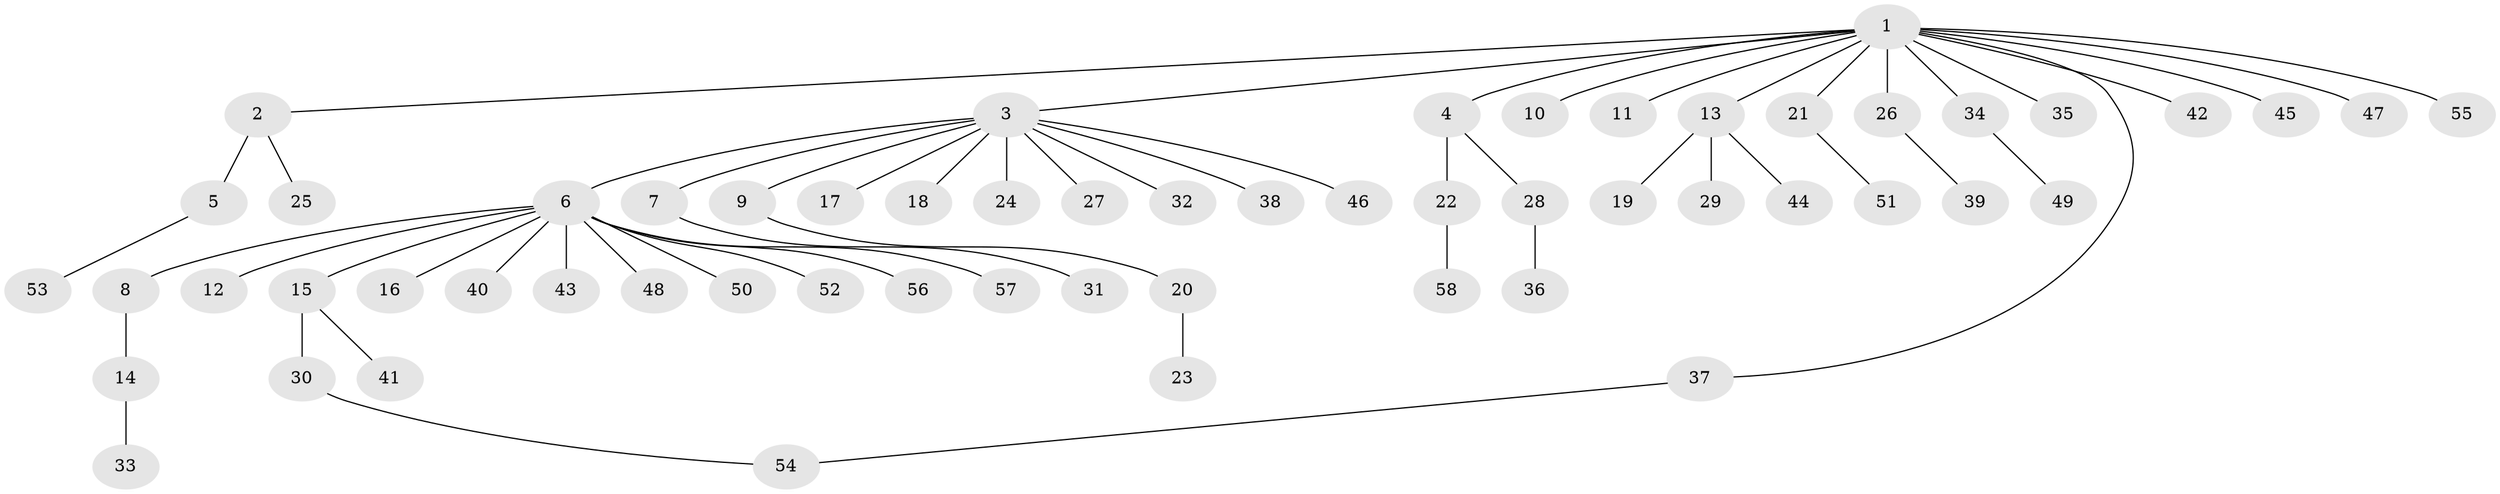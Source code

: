 // original degree distribution, {16: 0.011111111111111112, 5: 0.022222222222222223, 12: 0.011111111111111112, 4: 0.022222222222222223, 2: 0.15555555555555556, 13: 0.011111111111111112, 3: 0.13333333333333333, 1: 0.6333333333333333}
// Generated by graph-tools (version 1.1) at 2025/50/03/04/25 22:50:11]
// undirected, 58 vertices, 58 edges
graph export_dot {
  node [color=gray90,style=filled];
  1;
  2;
  3;
  4;
  5;
  6;
  7;
  8;
  9;
  10;
  11;
  12;
  13;
  14;
  15;
  16;
  17;
  18;
  19;
  20;
  21;
  22;
  23;
  24;
  25;
  26;
  27;
  28;
  29;
  30;
  31;
  32;
  33;
  34;
  35;
  36;
  37;
  38;
  39;
  40;
  41;
  42;
  43;
  44;
  45;
  46;
  47;
  48;
  49;
  50;
  51;
  52;
  53;
  54;
  55;
  56;
  57;
  58;
  1 -- 2 [weight=1.0];
  1 -- 3 [weight=1.0];
  1 -- 4 [weight=1.0];
  1 -- 10 [weight=1.0];
  1 -- 11 [weight=1.0];
  1 -- 13 [weight=1.0];
  1 -- 21 [weight=1.0];
  1 -- 26 [weight=1.0];
  1 -- 34 [weight=1.0];
  1 -- 35 [weight=1.0];
  1 -- 37 [weight=1.0];
  1 -- 42 [weight=1.0];
  1 -- 45 [weight=1.0];
  1 -- 47 [weight=1.0];
  1 -- 55 [weight=1.0];
  2 -- 5 [weight=2.0];
  2 -- 25 [weight=1.0];
  3 -- 6 [weight=1.0];
  3 -- 7 [weight=1.0];
  3 -- 9 [weight=1.0];
  3 -- 17 [weight=1.0];
  3 -- 18 [weight=1.0];
  3 -- 24 [weight=1.0];
  3 -- 27 [weight=1.0];
  3 -- 32 [weight=1.0];
  3 -- 38 [weight=1.0];
  3 -- 46 [weight=1.0];
  4 -- 22 [weight=1.0];
  4 -- 28 [weight=1.0];
  5 -- 53 [weight=1.0];
  6 -- 8 [weight=1.0];
  6 -- 12 [weight=1.0];
  6 -- 15 [weight=1.0];
  6 -- 16 [weight=1.0];
  6 -- 40 [weight=1.0];
  6 -- 43 [weight=1.0];
  6 -- 48 [weight=1.0];
  6 -- 50 [weight=1.0];
  6 -- 52 [weight=1.0];
  6 -- 56 [weight=1.0];
  6 -- 57 [weight=1.0];
  7 -- 31 [weight=1.0];
  8 -- 14 [weight=1.0];
  9 -- 20 [weight=1.0];
  13 -- 19 [weight=1.0];
  13 -- 29 [weight=1.0];
  13 -- 44 [weight=1.0];
  14 -- 33 [weight=1.0];
  15 -- 30 [weight=1.0];
  15 -- 41 [weight=1.0];
  20 -- 23 [weight=2.0];
  21 -- 51 [weight=1.0];
  22 -- 58 [weight=1.0];
  26 -- 39 [weight=1.0];
  28 -- 36 [weight=1.0];
  30 -- 54 [weight=1.0];
  34 -- 49 [weight=1.0];
  37 -- 54 [weight=1.0];
}
